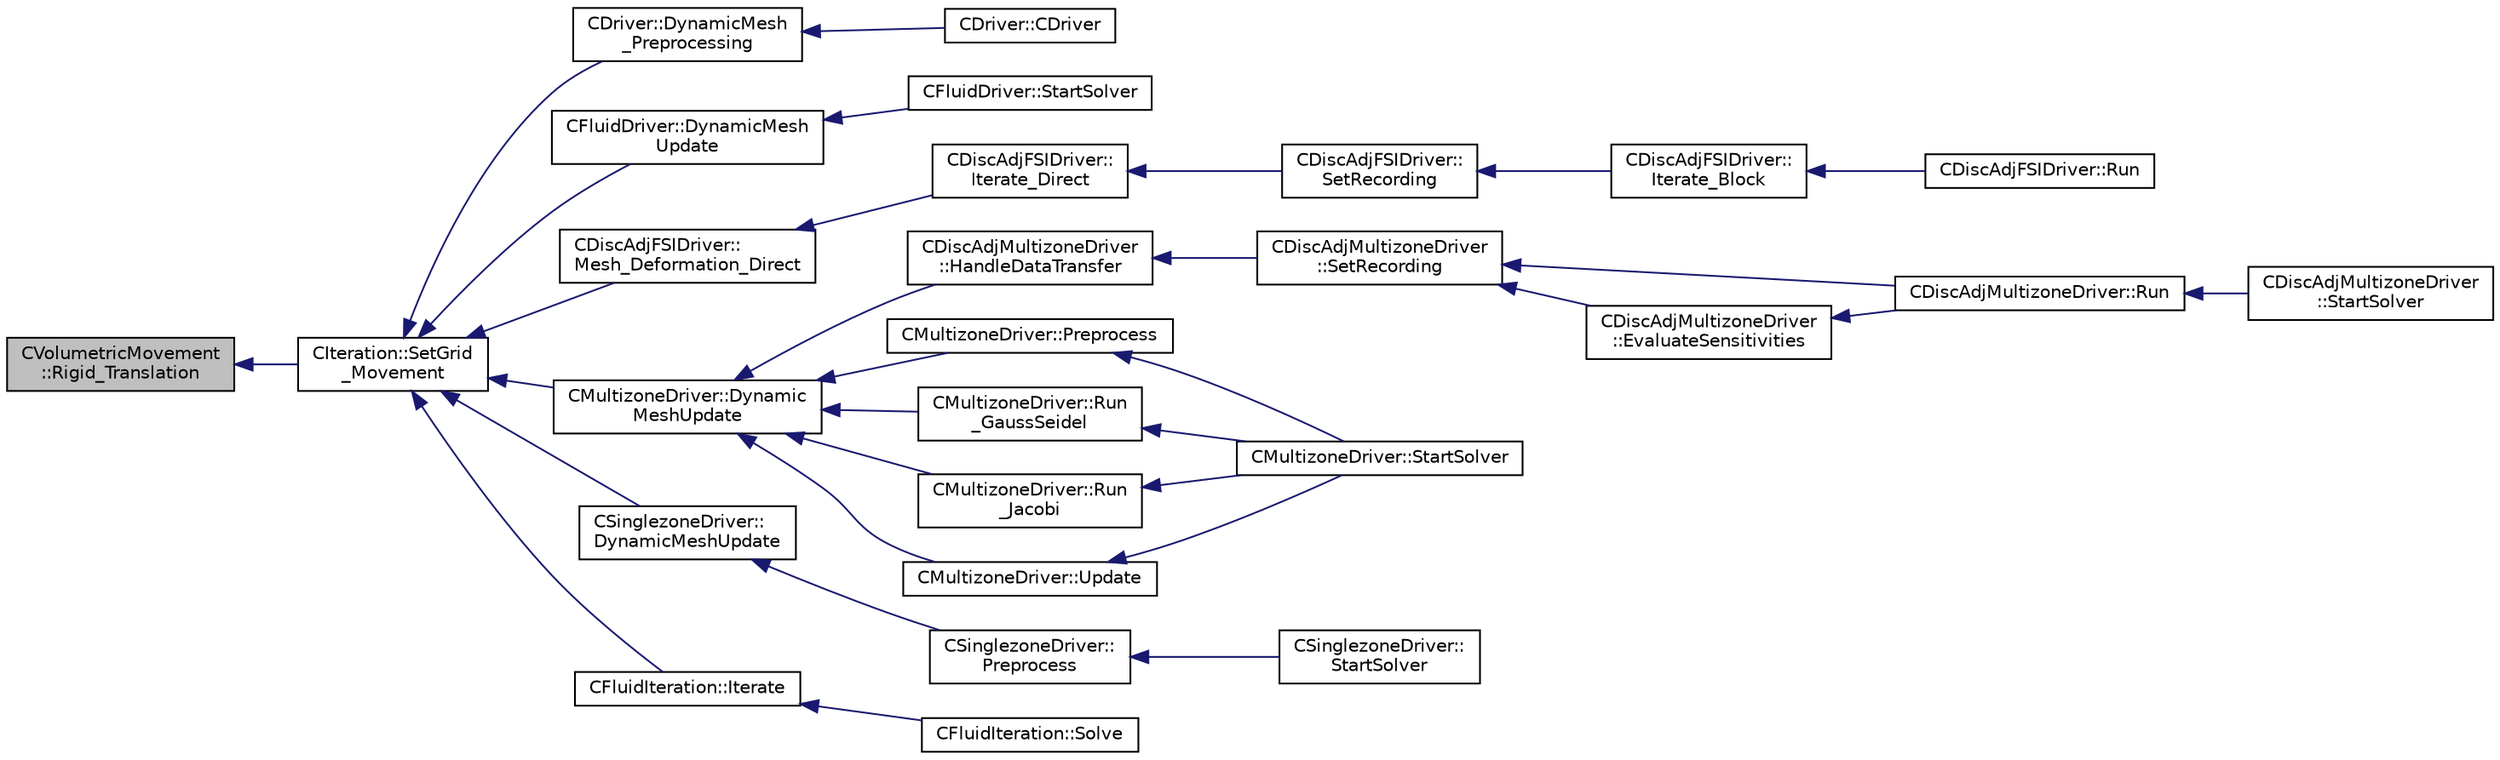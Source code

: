 digraph "CVolumetricMovement::Rigid_Translation"
{
  edge [fontname="Helvetica",fontsize="10",labelfontname="Helvetica",labelfontsize="10"];
  node [fontname="Helvetica",fontsize="10",shape=record];
  rankdir="LR";
  Node568 [label="CVolumetricMovement\l::Rigid_Translation",height=0.2,width=0.4,color="black", fillcolor="grey75", style="filled", fontcolor="black"];
  Node568 -> Node569 [dir="back",color="midnightblue",fontsize="10",style="solid",fontname="Helvetica"];
  Node569 [label="CIteration::SetGrid\l_Movement",height=0.2,width=0.4,color="black", fillcolor="white", style="filled",URL="$class_c_iteration.html#a7b36785762f6b0c214569b185b858b6c",tooltip="Updates the positions and grid velocities for dynamic meshes between physical time steps..."];
  Node569 -> Node570 [dir="back",color="midnightblue",fontsize="10",style="solid",fontname="Helvetica"];
  Node570 [label="CDriver::DynamicMesh\l_Preprocessing",height=0.2,width=0.4,color="black", fillcolor="white", style="filled",URL="$class_c_driver.html#af585d91d9c08dbddcc2b3e67dd5f5af9",tooltip="GridMovement_Preprocessing. "];
  Node570 -> Node571 [dir="back",color="midnightblue",fontsize="10",style="solid",fontname="Helvetica"];
  Node571 [label="CDriver::CDriver",height=0.2,width=0.4,color="black", fillcolor="white", style="filled",URL="$class_c_driver.html#a3fca4a013a6efa9bbb38fe78a86b5f3d",tooltip="Constructor of the class. "];
  Node569 -> Node572 [dir="back",color="midnightblue",fontsize="10",style="solid",fontname="Helvetica"];
  Node572 [label="CFluidDriver::DynamicMesh\lUpdate",height=0.2,width=0.4,color="black", fillcolor="white", style="filled",URL="$class_c_fluid_driver.html#a4eee67049f34a1875a42afa470e9f828",tooltip="Perform a dynamic mesh deformation, included grid velocity computation and the update of the multigri..."];
  Node572 -> Node573 [dir="back",color="midnightblue",fontsize="10",style="solid",fontname="Helvetica"];
  Node573 [label="CFluidDriver::StartSolver",height=0.2,width=0.4,color="black", fillcolor="white", style="filled",URL="$class_c_fluid_driver.html#a1c122d5a4b5f562f69a84aef2b8bd6d5",tooltip="Launch the computation for all zones and all physics. "];
  Node569 -> Node574 [dir="back",color="midnightblue",fontsize="10",style="solid",fontname="Helvetica"];
  Node574 [label="CDiscAdjFSIDriver::\lMesh_Deformation_Direct",height=0.2,width=0.4,color="black", fillcolor="white", style="filled",URL="$class_c_disc_adj_f_s_i_driver.html#ad683500d6b3773af342165b1b18f5c59",tooltip="Run a direct mesh deformation. "];
  Node574 -> Node575 [dir="back",color="midnightblue",fontsize="10",style="solid",fontname="Helvetica"];
  Node575 [label="CDiscAdjFSIDriver::\lIterate_Direct",height=0.2,width=0.4,color="black", fillcolor="white", style="filled",URL="$class_c_disc_adj_f_s_i_driver.html#acd9e7f14d860522e48ba2b6db34efd49",tooltip="Iterate the direct solver for recording. "];
  Node575 -> Node576 [dir="back",color="midnightblue",fontsize="10",style="solid",fontname="Helvetica"];
  Node576 [label="CDiscAdjFSIDriver::\lSetRecording",height=0.2,width=0.4,color="black", fillcolor="white", style="filled",URL="$class_c_disc_adj_f_s_i_driver.html#ab07394a77802e469a321ccd1b10cb988",tooltip="Set the recording for a Discrete Adjoint iteration for the FSI problem. "];
  Node576 -> Node577 [dir="back",color="midnightblue",fontsize="10",style="solid",fontname="Helvetica"];
  Node577 [label="CDiscAdjFSIDriver::\lIterate_Block",height=0.2,width=0.4,color="black", fillcolor="white", style="filled",URL="$class_c_disc_adj_f_s_i_driver.html#a84949f139fa795b7d34d6ff77e82eb5c",tooltip="Iterate a certain block for adjoint FSI - may be the whole set of variables or independent and subite..."];
  Node577 -> Node578 [dir="back",color="midnightblue",fontsize="10",style="solid",fontname="Helvetica"];
  Node578 [label="CDiscAdjFSIDriver::Run",height=0.2,width=0.4,color="black", fillcolor="white", style="filled",URL="$class_c_disc_adj_f_s_i_driver.html#a2e965d6e9c4dcfc296077cae225cab21",tooltip="Run a Discrete Adjoint iteration for the FSI problem. "];
  Node569 -> Node579 [dir="back",color="midnightblue",fontsize="10",style="solid",fontname="Helvetica"];
  Node579 [label="CMultizoneDriver::Dynamic\lMeshUpdate",height=0.2,width=0.4,color="black", fillcolor="white", style="filled",URL="$class_c_multizone_driver.html#ad28a95a48e9750237a5e2b1bf2c4aac9",tooltip="Perform a dynamic mesh deformation, included grid velocity computation and the update of the multigri..."];
  Node579 -> Node580 [dir="back",color="midnightblue",fontsize="10",style="solid",fontname="Helvetica"];
  Node580 [label="CDiscAdjMultizoneDriver\l::HandleDataTransfer",height=0.2,width=0.4,color="black", fillcolor="white", style="filled",URL="$class_c_disc_adj_multizone_driver.html#ab33de05a7a1f77dcf60014a4a35dd4f1",tooltip="Transfer data between zones and update grids when required. "];
  Node580 -> Node581 [dir="back",color="midnightblue",fontsize="10",style="solid",fontname="Helvetica"];
  Node581 [label="CDiscAdjMultizoneDriver\l::SetRecording",height=0.2,width=0.4,color="black", fillcolor="white", style="filled",URL="$class_c_disc_adj_multizone_driver.html#a441f8669a04147aacab7df463e1dd021",tooltip="Record one iteration of the primal problem within each zone. "];
  Node581 -> Node582 [dir="back",color="midnightblue",fontsize="10",style="solid",fontname="Helvetica"];
  Node582 [label="CDiscAdjMultizoneDriver::Run",height=0.2,width=0.4,color="black", fillcolor="white", style="filled",URL="$class_c_disc_adj_multizone_driver.html#af996aecdb6d20aa4fc81c9b67295abf5",tooltip="[Overload] Run an discrete adjoint update of all solvers within multiple zones. "];
  Node582 -> Node583 [dir="back",color="midnightblue",fontsize="10",style="solid",fontname="Helvetica"];
  Node583 [label="CDiscAdjMultizoneDriver\l::StartSolver",height=0.2,width=0.4,color="black", fillcolor="white", style="filled",URL="$class_c_disc_adj_multizone_driver.html#a75de0a1a482ceeed4301a384f1515092",tooltip="[Overload] Launch the computation for discrete adjoint multizone problems. "];
  Node581 -> Node584 [dir="back",color="midnightblue",fontsize="10",style="solid",fontname="Helvetica"];
  Node584 [label="CDiscAdjMultizoneDriver\l::EvaluateSensitivities",height=0.2,width=0.4,color="black", fillcolor="white", style="filled",URL="$class_c_disc_adj_multizone_driver.html#ac2789097629674cfb7d4de64954024df",tooltip="Evaluate sensitivites for the current adjoint solution and output files. "];
  Node584 -> Node582 [dir="back",color="midnightblue",fontsize="10",style="solid",fontname="Helvetica"];
  Node579 -> Node585 [dir="back",color="midnightblue",fontsize="10",style="solid",fontname="Helvetica"];
  Node585 [label="CMultizoneDriver::Preprocess",height=0.2,width=0.4,color="black", fillcolor="white", style="filled",URL="$class_c_multizone_driver.html#a29c97f0dff69501feb7d5f8fe2670088",tooltip="Preprocess the multizone iteration. "];
  Node585 -> Node586 [dir="back",color="midnightblue",fontsize="10",style="solid",fontname="Helvetica"];
  Node586 [label="CMultizoneDriver::StartSolver",height=0.2,width=0.4,color="black", fillcolor="white", style="filled",URL="$class_c_multizone_driver.html#a03cfc000c383ef0d86d34e1c6aef5ff3",tooltip="[Overload] Launch the computation for multizone problems. "];
  Node579 -> Node587 [dir="back",color="midnightblue",fontsize="10",style="solid",fontname="Helvetica"];
  Node587 [label="CMultizoneDriver::Run\l_GaussSeidel",height=0.2,width=0.4,color="black", fillcolor="white", style="filled",URL="$class_c_multizone_driver.html#a8036223cdbe0c0d4552f17f6bad9189b",tooltip="Run a Block Gauss-Seidel iteration in all physical zones. "];
  Node587 -> Node586 [dir="back",color="midnightblue",fontsize="10",style="solid",fontname="Helvetica"];
  Node579 -> Node588 [dir="back",color="midnightblue",fontsize="10",style="solid",fontname="Helvetica"];
  Node588 [label="CMultizoneDriver::Run\l_Jacobi",height=0.2,width=0.4,color="black", fillcolor="white", style="filled",URL="$class_c_multizone_driver.html#a1bf2824daac5a10e8fb7387676eee338",tooltip="Run a Block-Jacobi iteration in all physical zones. "];
  Node588 -> Node586 [dir="back",color="midnightblue",fontsize="10",style="solid",fontname="Helvetica"];
  Node579 -> Node589 [dir="back",color="midnightblue",fontsize="10",style="solid",fontname="Helvetica"];
  Node589 [label="CMultizoneDriver::Update",height=0.2,width=0.4,color="black", fillcolor="white", style="filled",URL="$class_c_multizone_driver.html#ac5d960382730c14b035965906cf02cb6",tooltip="Update the dual-time solution within multiple zones. "];
  Node589 -> Node586 [dir="back",color="midnightblue",fontsize="10",style="solid",fontname="Helvetica"];
  Node569 -> Node590 [dir="back",color="midnightblue",fontsize="10",style="solid",fontname="Helvetica"];
  Node590 [label="CSinglezoneDriver::\lDynamicMeshUpdate",height=0.2,width=0.4,color="black", fillcolor="white", style="filled",URL="$class_c_singlezone_driver.html#a8cf4c7786b495d459818b656a7f6a357",tooltip="Perform a dynamic mesh deformation, included grid velocity computation and the update of the multigri..."];
  Node590 -> Node591 [dir="back",color="midnightblue",fontsize="10",style="solid",fontname="Helvetica"];
  Node591 [label="CSinglezoneDriver::\lPreprocess",height=0.2,width=0.4,color="black", fillcolor="white", style="filled",URL="$class_c_singlezone_driver.html#adc6587c2d0cd656a4fbdebaf611fbbc8",tooltip="Preprocess the single-zone iteration. "];
  Node591 -> Node592 [dir="back",color="midnightblue",fontsize="10",style="solid",fontname="Helvetica"];
  Node592 [label="CSinglezoneDriver::\lStartSolver",height=0.2,width=0.4,color="black", fillcolor="white", style="filled",URL="$class_c_singlezone_driver.html#a6eb4215f7ee740a6d5edb798110ce44a",tooltip="[Overload] Launch the computation for single-zone problems. "];
  Node569 -> Node593 [dir="back",color="midnightblue",fontsize="10",style="solid",fontname="Helvetica"];
  Node593 [label="CFluidIteration::Iterate",height=0.2,width=0.4,color="black", fillcolor="white", style="filled",URL="$class_c_fluid_iteration.html#ab1379b4cba3d8c893395123fb6030986",tooltip="Perform a single iteration of the fluid system. "];
  Node593 -> Node594 [dir="back",color="midnightblue",fontsize="10",style="solid",fontname="Helvetica"];
  Node594 [label="CFluidIteration::Solve",height=0.2,width=0.4,color="black", fillcolor="white", style="filled",URL="$class_c_fluid_iteration.html#ae22cd342c9c9d2ea5ac3f5103394ff80",tooltip="Iterate the fluid system for a number of Inner_Iter iterations. "];
}
